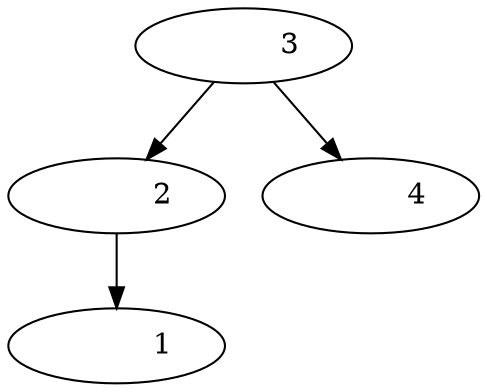  digraph G {
 "Nodo510426b1-b8c3-4515-741f-0de0bef7b412"[label= "           3 "]
 "Nodo510426b1-b8c3-4515-741f-0de0bef7b412"->"Nodofd2bd86f-21dc-4fa9-5431-4e05f4e24c9d"
 "Nodo510426b1-b8c3-4515-741f-0de0bef7b412"->"Nodo3aee4313-9598-4d9b-6b39-60768fee91a5"
 "Nodofd2bd86f-21dc-4fa9-5431-4e05f4e24c9d"[label= "           2 "]
 "Nodofd2bd86f-21dc-4fa9-5431-4e05f4e24c9d"->"Nodofa804558-b751-456e-6328-855e77fb50ba"
 "Nodofa804558-b751-456e-6328-855e77fb50ba"[label= "           1 "]
 "Nodo3aee4313-9598-4d9b-6b39-60768fee91a5"[label= "           4 "]
 }

